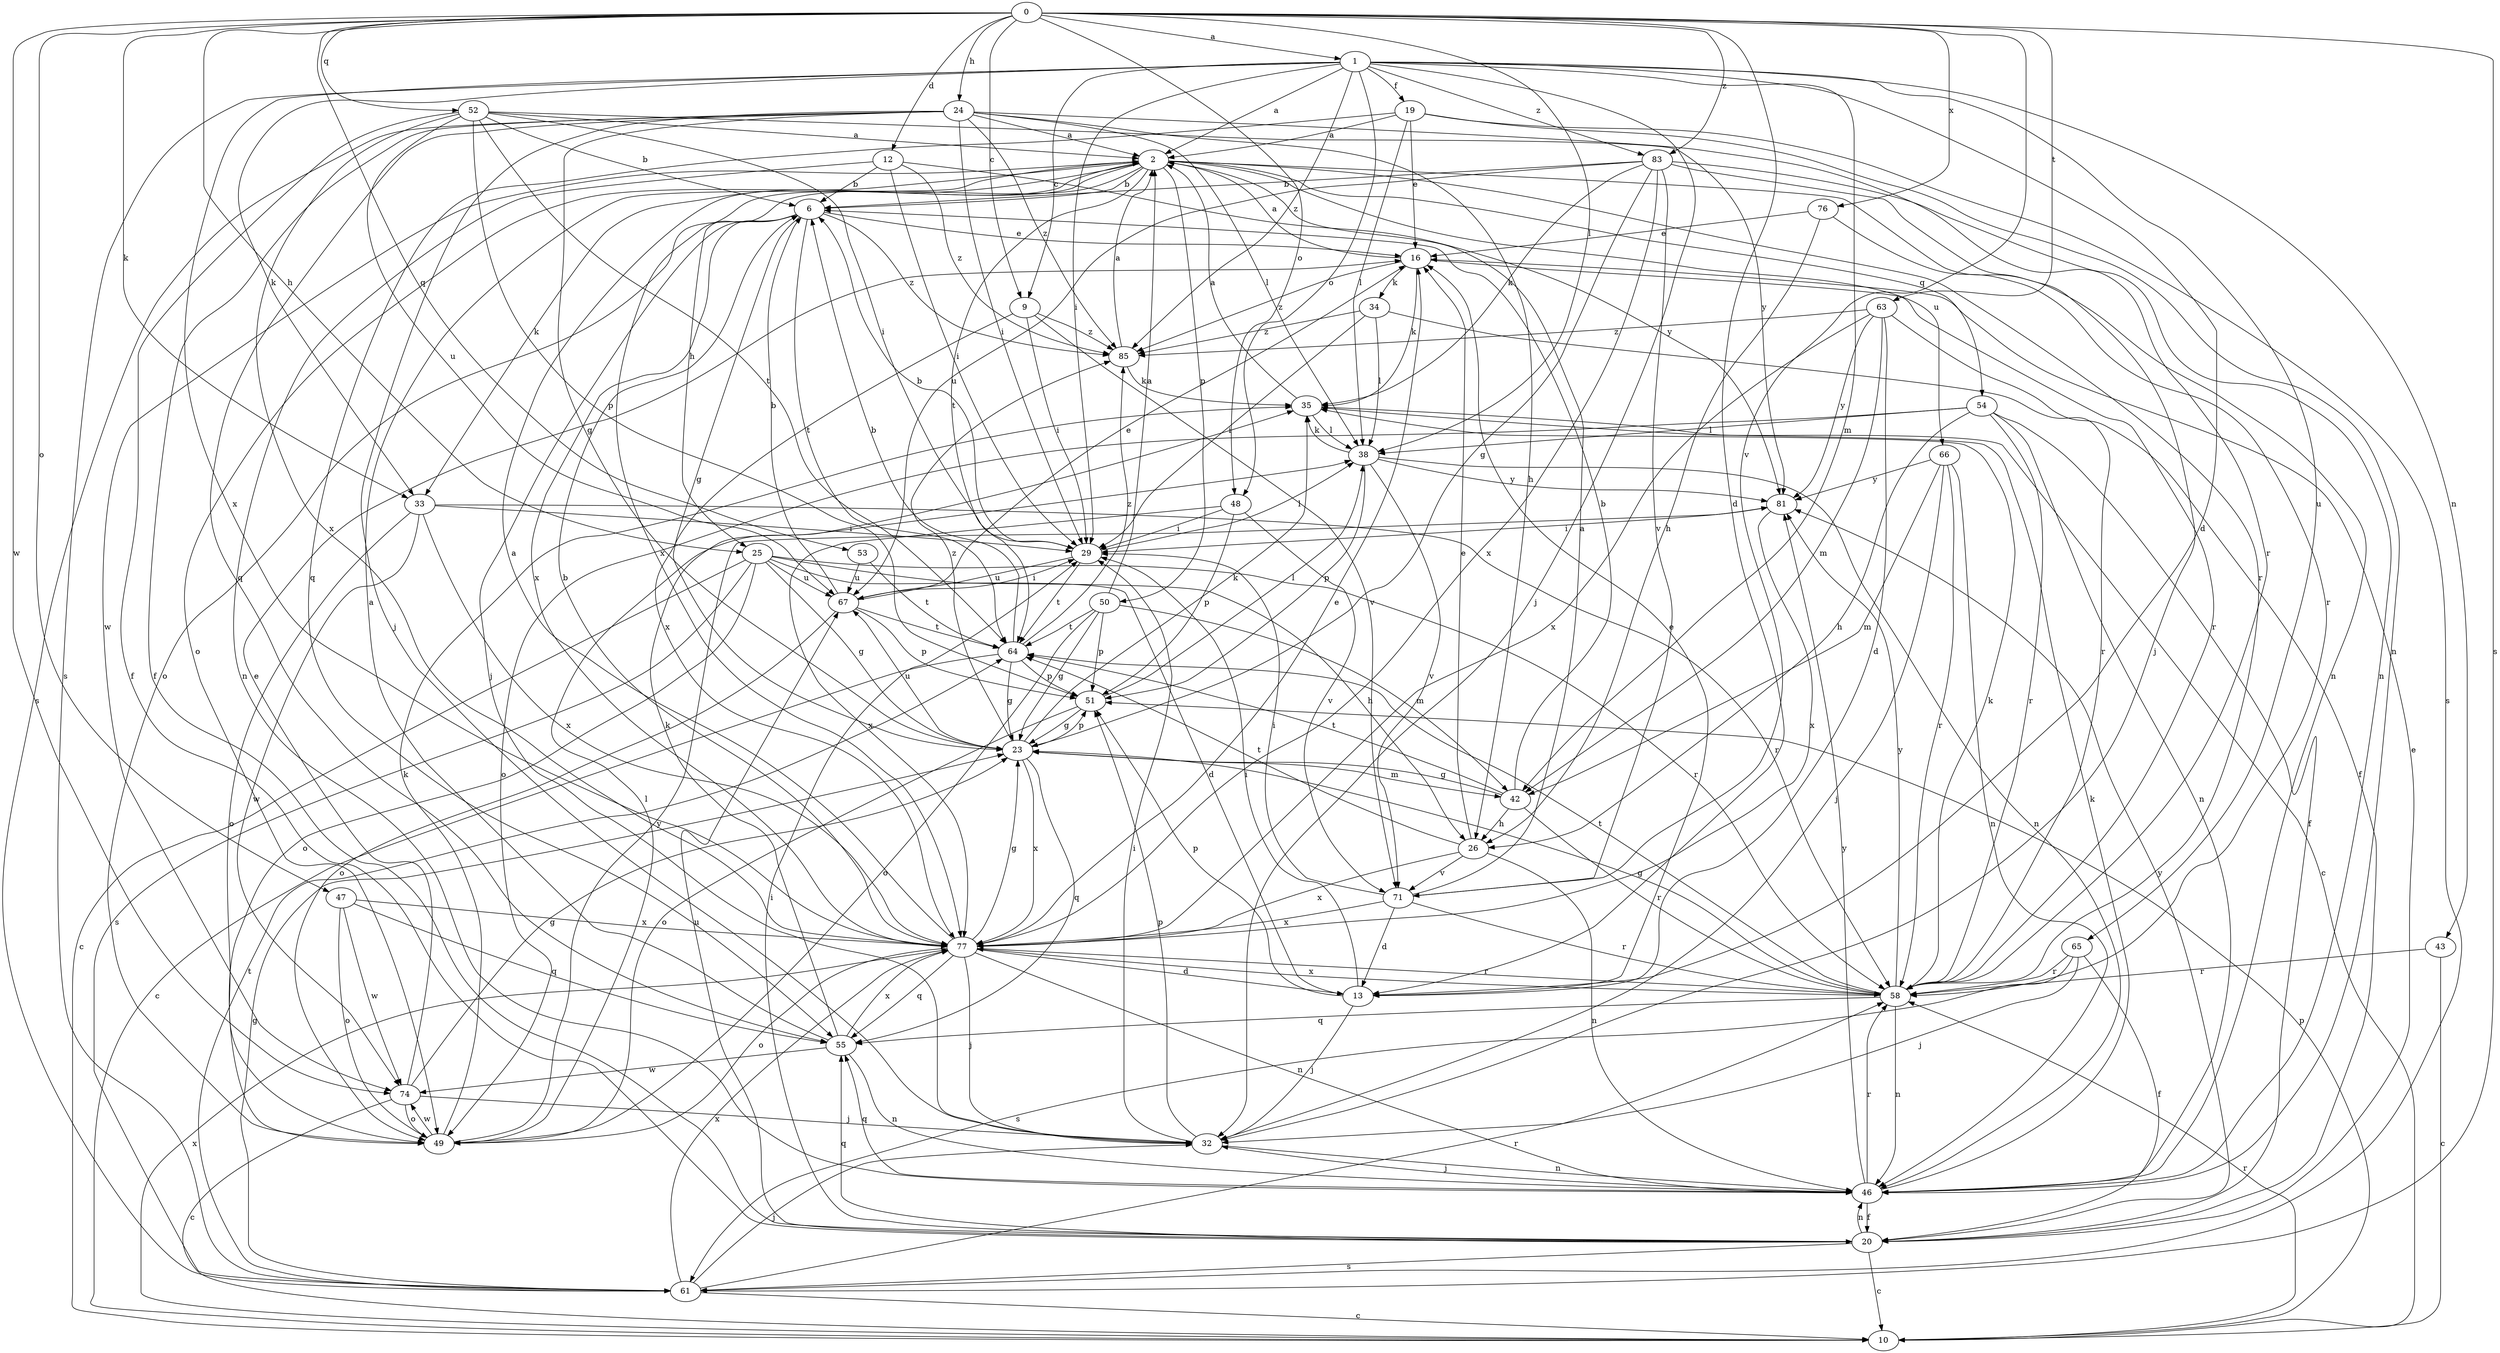 strict digraph  {
0;
1;
2;
6;
9;
10;
12;
13;
16;
19;
20;
23;
24;
25;
26;
29;
32;
33;
34;
35;
38;
42;
43;
46;
47;
48;
49;
50;
51;
52;
53;
54;
55;
58;
61;
63;
64;
65;
66;
67;
71;
74;
76;
77;
81;
83;
85;
0 -> 1  [label=a];
0 -> 9  [label=c];
0 -> 12  [label=d];
0 -> 13  [label=d];
0 -> 24  [label=h];
0 -> 25  [label=h];
0 -> 33  [label=k];
0 -> 38  [label=l];
0 -> 47  [label=o];
0 -> 48  [label=o];
0 -> 52  [label=q];
0 -> 53  [label=q];
0 -> 61  [label=s];
0 -> 63  [label=t];
0 -> 71  [label=v];
0 -> 74  [label=w];
0 -> 76  [label=x];
0 -> 83  [label=z];
1 -> 2  [label=a];
1 -> 9  [label=c];
1 -> 13  [label=d];
1 -> 19  [label=f];
1 -> 29  [label=i];
1 -> 32  [label=j];
1 -> 33  [label=k];
1 -> 42  [label=m];
1 -> 43  [label=n];
1 -> 48  [label=o];
1 -> 61  [label=s];
1 -> 65  [label=u];
1 -> 77  [label=x];
1 -> 83  [label=z];
1 -> 85  [label=z];
2 -> 6  [label=b];
2 -> 25  [label=h];
2 -> 33  [label=k];
2 -> 46  [label=n];
2 -> 49  [label=o];
2 -> 50  [label=p];
2 -> 54  [label=q];
2 -> 58  [label=r];
2 -> 64  [label=t];
2 -> 66  [label=u];
2 -> 74  [label=w];
2 -> 77  [label=x];
6 -> 16  [label=e];
6 -> 23  [label=g];
6 -> 32  [label=j];
6 -> 49  [label=o];
6 -> 64  [label=t];
6 -> 77  [label=x];
6 -> 85  [label=z];
9 -> 29  [label=i];
9 -> 71  [label=v];
9 -> 77  [label=x];
9 -> 85  [label=z];
10 -> 51  [label=p];
10 -> 58  [label=r];
10 -> 77  [label=x];
12 -> 6  [label=b];
12 -> 29  [label=i];
12 -> 46  [label=n];
12 -> 81  [label=y];
12 -> 85  [label=z];
13 -> 16  [label=e];
13 -> 29  [label=i];
13 -> 32  [label=j];
13 -> 51  [label=p];
16 -> 2  [label=a];
16 -> 34  [label=k];
16 -> 35  [label=k];
16 -> 58  [label=r];
16 -> 85  [label=z];
19 -> 2  [label=a];
19 -> 16  [label=e];
19 -> 38  [label=l];
19 -> 46  [label=n];
19 -> 55  [label=q];
19 -> 61  [label=s];
20 -> 10  [label=c];
20 -> 16  [label=e];
20 -> 29  [label=i];
20 -> 46  [label=n];
20 -> 55  [label=q];
20 -> 61  [label=s];
20 -> 67  [label=u];
20 -> 81  [label=y];
23 -> 35  [label=k];
23 -> 42  [label=m];
23 -> 51  [label=p];
23 -> 55  [label=q];
23 -> 67  [label=u];
23 -> 77  [label=x];
23 -> 85  [label=z];
24 -> 2  [label=a];
24 -> 20  [label=f];
24 -> 23  [label=g];
24 -> 26  [label=h];
24 -> 29  [label=i];
24 -> 32  [label=j];
24 -> 38  [label=l];
24 -> 55  [label=q];
24 -> 58  [label=r];
24 -> 61  [label=s];
24 -> 85  [label=z];
25 -> 10  [label=c];
25 -> 13  [label=d];
25 -> 23  [label=g];
25 -> 26  [label=h];
25 -> 49  [label=o];
25 -> 58  [label=r];
25 -> 61  [label=s];
25 -> 67  [label=u];
26 -> 16  [label=e];
26 -> 46  [label=n];
26 -> 64  [label=t];
26 -> 71  [label=v];
26 -> 77  [label=x];
29 -> 6  [label=b];
29 -> 38  [label=l];
29 -> 64  [label=t];
29 -> 67  [label=u];
32 -> 29  [label=i];
32 -> 46  [label=n];
32 -> 51  [label=p];
33 -> 29  [label=i];
33 -> 49  [label=o];
33 -> 58  [label=r];
33 -> 74  [label=w];
33 -> 77  [label=x];
34 -> 29  [label=i];
34 -> 38  [label=l];
34 -> 58  [label=r];
34 -> 85  [label=z];
35 -> 2  [label=a];
35 -> 10  [label=c];
35 -> 38  [label=l];
38 -> 35  [label=k];
38 -> 46  [label=n];
38 -> 51  [label=p];
38 -> 71  [label=v];
38 -> 81  [label=y];
42 -> 6  [label=b];
42 -> 23  [label=g];
42 -> 26  [label=h];
42 -> 58  [label=r];
42 -> 64  [label=t];
43 -> 10  [label=c];
43 -> 58  [label=r];
46 -> 20  [label=f];
46 -> 32  [label=j];
46 -> 35  [label=k];
46 -> 55  [label=q];
46 -> 58  [label=r];
46 -> 81  [label=y];
47 -> 49  [label=o];
47 -> 55  [label=q];
47 -> 74  [label=w];
47 -> 77  [label=x];
48 -> 29  [label=i];
48 -> 51  [label=p];
48 -> 71  [label=v];
48 -> 77  [label=x];
49 -> 35  [label=k];
49 -> 38  [label=l];
49 -> 74  [label=w];
49 -> 81  [label=y];
50 -> 2  [label=a];
50 -> 23  [label=g];
50 -> 42  [label=m];
50 -> 49  [label=o];
50 -> 51  [label=p];
50 -> 64  [label=t];
51 -> 23  [label=g];
51 -> 38  [label=l];
51 -> 49  [label=o];
52 -> 2  [label=a];
52 -> 6  [label=b];
52 -> 20  [label=f];
52 -> 29  [label=i];
52 -> 51  [label=p];
52 -> 64  [label=t];
52 -> 67  [label=u];
52 -> 77  [label=x];
52 -> 81  [label=y];
53 -> 64  [label=t];
53 -> 67  [label=u];
54 -> 20  [label=f];
54 -> 26  [label=h];
54 -> 38  [label=l];
54 -> 46  [label=n];
54 -> 49  [label=o];
54 -> 58  [label=r];
55 -> 2  [label=a];
55 -> 35  [label=k];
55 -> 46  [label=n];
55 -> 74  [label=w];
55 -> 77  [label=x];
58 -> 23  [label=g];
58 -> 35  [label=k];
58 -> 46  [label=n];
58 -> 55  [label=q];
58 -> 64  [label=t];
58 -> 77  [label=x];
58 -> 81  [label=y];
61 -> 10  [label=c];
61 -> 23  [label=g];
61 -> 32  [label=j];
61 -> 58  [label=r];
61 -> 64  [label=t];
61 -> 77  [label=x];
63 -> 13  [label=d];
63 -> 20  [label=f];
63 -> 42  [label=m];
63 -> 77  [label=x];
63 -> 81  [label=y];
63 -> 85  [label=z];
64 -> 6  [label=b];
64 -> 10  [label=c];
64 -> 23  [label=g];
64 -> 51  [label=p];
64 -> 85  [label=z];
65 -> 20  [label=f];
65 -> 32  [label=j];
65 -> 58  [label=r];
65 -> 61  [label=s];
66 -> 32  [label=j];
66 -> 42  [label=m];
66 -> 46  [label=n];
66 -> 58  [label=r];
66 -> 81  [label=y];
67 -> 6  [label=b];
67 -> 16  [label=e];
67 -> 29  [label=i];
67 -> 49  [label=o];
67 -> 51  [label=p];
67 -> 64  [label=t];
71 -> 2  [label=a];
71 -> 13  [label=d];
71 -> 29  [label=i];
71 -> 58  [label=r];
71 -> 77  [label=x];
74 -> 10  [label=c];
74 -> 16  [label=e];
74 -> 23  [label=g];
74 -> 32  [label=j];
74 -> 49  [label=o];
76 -> 16  [label=e];
76 -> 26  [label=h];
76 -> 58  [label=r];
77 -> 2  [label=a];
77 -> 6  [label=b];
77 -> 13  [label=d];
77 -> 16  [label=e];
77 -> 23  [label=g];
77 -> 32  [label=j];
77 -> 46  [label=n];
77 -> 49  [label=o];
77 -> 55  [label=q];
77 -> 58  [label=r];
81 -> 29  [label=i];
81 -> 77  [label=x];
83 -> 6  [label=b];
83 -> 23  [label=g];
83 -> 32  [label=j];
83 -> 35  [label=k];
83 -> 46  [label=n];
83 -> 67  [label=u];
83 -> 71  [label=v];
83 -> 77  [label=x];
85 -> 2  [label=a];
85 -> 35  [label=k];
}
